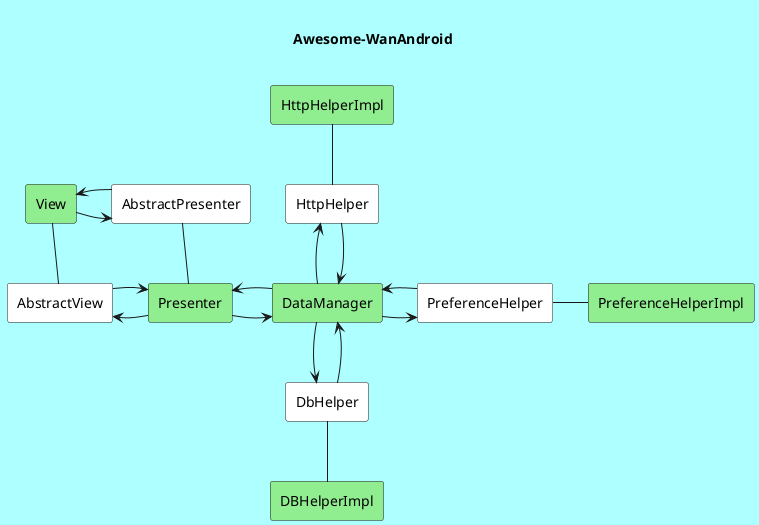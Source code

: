@startuml

title \n Awesome-WanAndroid \n

skinparam backgroundColor #AEFFFF
skinparam activityBackgroundColor peru
skinparam activityBarColor #green
skinparam activityBorderColor #ef5345
skinparam activityFontName Impact

rectangle View #lightGreen
rectangle AbstractView #white
rectangle AbstractPresenter #white
rectangle Presenter #lightGreen
rectangle DataManager #lightGreen
rectangle HttpHelper #white
rectangle HttpHelperImpl #lightGreen
rectangle PreferenceHelper #white
rectangle PreferenceHelperImpl #lightGreen
rectangle DbHelper #white
rectangle DBHelperImpl #lightGreen

View -- AbstractView
View -r-> AbstractPresenter
AbstractPresenter -l-> View
AbstractPresenter -- Presenter
Presenter -l-> AbstractView
AbstractView -r-> Presenter
Presenter -r-> DataManager
DataManager -l-> Presenter
DataManager -r-> PreferenceHelper
PreferenceHelper -l-> DataManager
PreferenceHelper -r- PreferenceHelperImpl
DataManager -u-> HttpHelper
HttpHelper -d-> DataManager
HttpHelper -u- HttpHelperImpl
DataManager -d-> DbHelper
DbHelper -u-> DataManager
DbHelper -d- DBHelperImpl







@enduml